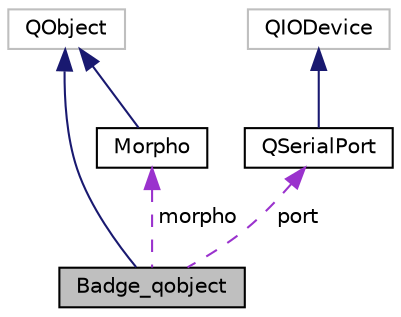 digraph "Badge_qobject"
{
 // LATEX_PDF_SIZE
  edge [fontname="Helvetica",fontsize="10",labelfontname="Helvetica",labelfontsize="10"];
  node [fontname="Helvetica",fontsize="10",shape=record];
  Node1 [label="Badge_qobject",height=0.2,width=0.4,color="black", fillcolor="grey75", style="filled", fontcolor="black",tooltip="The Badge_qobject class."];
  Node2 -> Node1 [dir="back",color="midnightblue",fontsize="10",style="solid",fontname="Helvetica"];
  Node2 [label="QObject",height=0.2,width=0.4,color="grey75", fillcolor="white", style="filled",tooltip=" "];
  Node3 -> Node1 [dir="back",color="darkorchid3",fontsize="10",style="dashed",label=" morpho" ,fontname="Helvetica"];
  Node3 [label="Morpho",height=0.2,width=0.4,color="black", fillcolor="white", style="filled",URL="$class_morpho.html",tooltip=" "];
  Node2 -> Node3 [dir="back",color="midnightblue",fontsize="10",style="solid",fontname="Helvetica"];
  Node4 -> Node1 [dir="back",color="darkorchid3",fontsize="10",style="dashed",label=" port" ,fontname="Helvetica"];
  Node4 [label="QSerialPort",height=0.2,width=0.4,color="black", fillcolor="white", style="filled",URL="$class_q_serial_port.html",tooltip="Provides functions to access serial ports."];
  Node5 -> Node4 [dir="back",color="midnightblue",fontsize="10",style="solid",fontname="Helvetica"];
  Node5 [label="QIODevice",height=0.2,width=0.4,color="grey75", fillcolor="white", style="filled",tooltip=" "];
}
